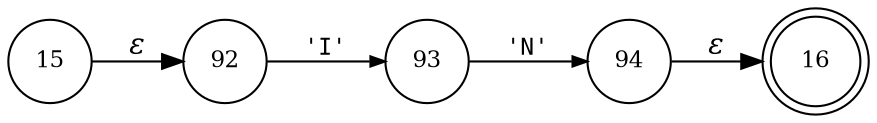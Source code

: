 digraph ATN {
rankdir=LR;
s16[fontsize=11, label="16", shape=doublecircle, fixedsize=true, width=.6];
s92[fontsize=11,label="92", shape=circle, fixedsize=true, width=.55, peripheries=1];
s93[fontsize=11,label="93", shape=circle, fixedsize=true, width=.55, peripheries=1];
s94[fontsize=11,label="94", shape=circle, fixedsize=true, width=.55, peripheries=1];
s15[fontsize=11,label="15", shape=circle, fixedsize=true, width=.55, peripheries=1];
s15 -> s92 [fontname="Times-Italic", label="&epsilon;"];
s92 -> s93 [fontsize=11, fontname="Courier", arrowsize=.7, label = "'I'", arrowhead = normal];
s93 -> s94 [fontsize=11, fontname="Courier", arrowsize=.7, label = "'N'", arrowhead = normal];
s94 -> s16 [fontname="Times-Italic", label="&epsilon;"];
}